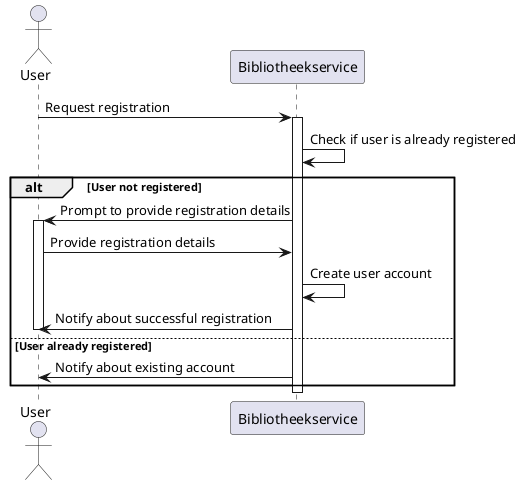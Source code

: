 @startuml
actor User
participant "Bibliotheekservice" as BibService

User -> BibService: Request registration
activate BibService
BibService -> BibService: Check if user is already registered
alt User not registered
  BibService -> User: Prompt to provide registration details
  activate User
  User -> BibService: Provide registration details
  BibService -> BibService: Create user account
  BibService -> User: Notify about successful registration
  deactivate User
else User already registered
  BibService -> User: Notify about existing account
end
deactivate BibService
@enduml